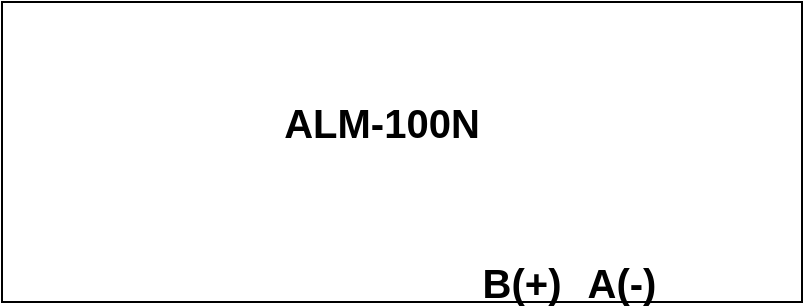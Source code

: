 <mxfile version="13.7.5" type="github">
  <diagram name="Page-1" id="16e2658f-23c8-b752-8be9-c03fbebb8bbe">
    <mxGraphModel dx="1163" dy="644" grid="1" gridSize="10" guides="1" tooltips="1" connect="1" arrows="1" fold="1" page="1" pageScale="1" pageWidth="1100" pageHeight="850" background="#ffffff" math="0" shadow="0">
      <root>
        <mxCell id="0" />
        <mxCell id="1" parent="0" />
        <mxCell id="SqRuTriXaVTF2V11jq_L-1" value="" style="rounded=0;whiteSpace=wrap;html=1;" vertex="1" parent="1">
          <mxGeometry x="100" y="80" width="400" height="150" as="geometry" />
        </mxCell>
        <mxCell id="SqRuTriXaVTF2V11jq_L-2" value="&lt;font size=&quot;1&quot;&gt;&lt;b style=&quot;font-size: 20px&quot;&gt;ALM-100N&lt;/b&gt;&lt;/font&gt;" style="text;html=1;strokeColor=none;fillColor=none;align=center;verticalAlign=middle;whiteSpace=wrap;rounded=0;" vertex="1" parent="1">
          <mxGeometry x="220" y="120" width="140" height="40" as="geometry" />
        </mxCell>
        <mxCell id="SqRuTriXaVTF2V11jq_L-3" value="&lt;font size=&quot;1&quot;&gt;&lt;b style=&quot;font-size: 20px&quot;&gt;B(+)&lt;/b&gt;&lt;/font&gt;" style="text;html=1;strokeColor=none;fillColor=none;align=center;verticalAlign=middle;whiteSpace=wrap;rounded=0;" vertex="1" parent="1">
          <mxGeometry x="340" y="210" width="40" height="20" as="geometry" />
        </mxCell>
        <mxCell id="SqRuTriXaVTF2V11jq_L-4" value="&lt;font size=&quot;1&quot;&gt;&lt;b style=&quot;font-size: 20px&quot;&gt;A(-)&lt;/b&gt;&lt;/font&gt;" style="text;html=1;strokeColor=none;fillColor=none;align=center;verticalAlign=middle;whiteSpace=wrap;rounded=0;" vertex="1" parent="1">
          <mxGeometry x="390" y="210" width="40" height="20" as="geometry" />
        </mxCell>
      </root>
    </mxGraphModel>
  </diagram>
</mxfile>
